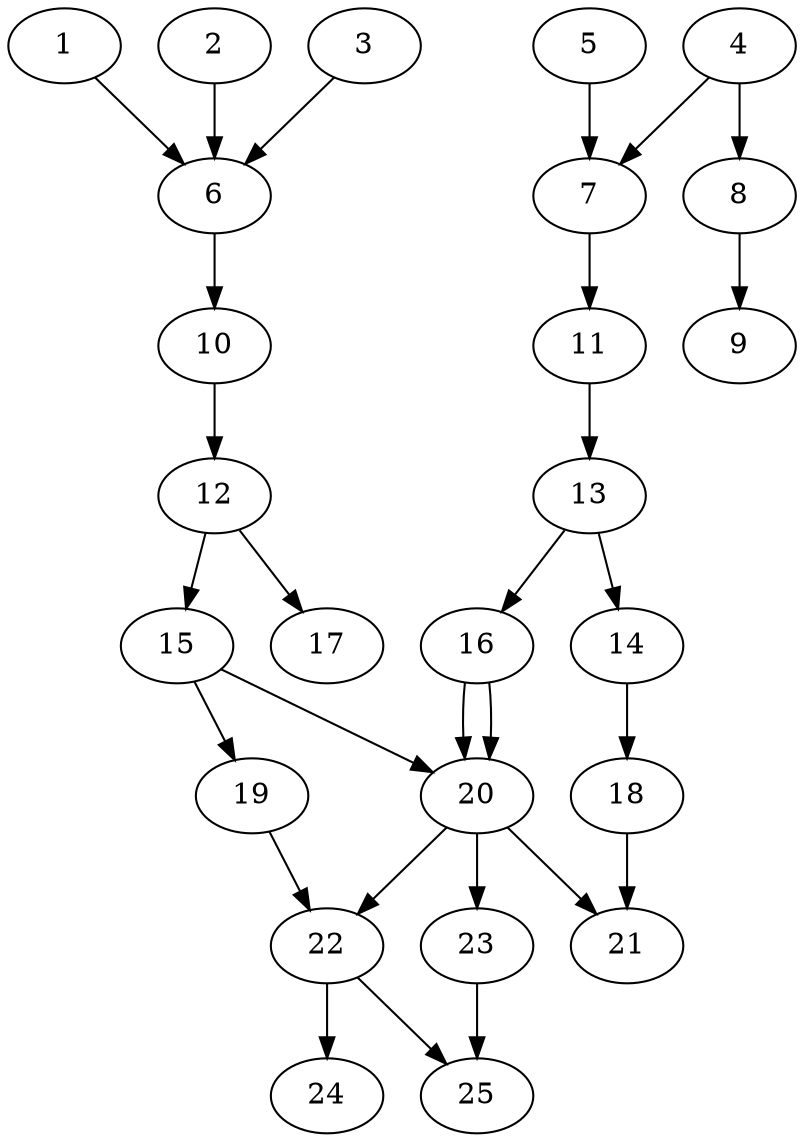 // DAG automatically generated by daggen at Thu Oct  3 14:00:39 2019
// ./daggen --dot -n 25 --ccr 0.5 --fat 0.5 --regular 0.7 --density 0.6 --mindata 5242880 --maxdata 52428800 
digraph G {
  1 [size="38995968", alpha="0.03", expect_size="19497984"] 
  1 -> 6 [size ="19497984"]
  2 [size="29718528", alpha="0.08", expect_size="14859264"] 
  2 -> 6 [size ="14859264"]
  3 [size="35684352", alpha="0.17", expect_size="17842176"] 
  3 -> 6 [size ="17842176"]
  4 [size="11272192", alpha="0.09", expect_size="5636096"] 
  4 -> 7 [size ="5636096"]
  4 -> 8 [size ="5636096"]
  5 [size="49166336", alpha="0.10", expect_size="24583168"] 
  5 -> 7 [size ="24583168"]
  6 [size="85194752", alpha="0.17", expect_size="42597376"] 
  6 -> 10 [size ="42597376"]
  7 [size="96946176", alpha="0.12", expect_size="48473088"] 
  7 -> 11 [size ="48473088"]
  8 [size="49225728", alpha="0.12", expect_size="24612864"] 
  8 -> 9 [size ="24612864"]
  9 [size="93927424", alpha="0.14", expect_size="46963712"] 
  10 [size="77164544", alpha="0.02", expect_size="38582272"] 
  10 -> 12 [size ="38582272"]
  11 [size="25073664", alpha="0.14", expect_size="12536832"] 
  11 -> 13 [size ="12536832"]
  12 [size="39297024", alpha="0.20", expect_size="19648512"] 
  12 -> 15 [size ="19648512"]
  12 -> 17 [size ="19648512"]
  13 [size="78641152", alpha="0.17", expect_size="39320576"] 
  13 -> 14 [size ="39320576"]
  13 -> 16 [size ="39320576"]
  14 [size="62554112", alpha="0.04", expect_size="31277056"] 
  14 -> 18 [size ="31277056"]
  15 [size="11292672", alpha="0.04", expect_size="5646336"] 
  15 -> 19 [size ="5646336"]
  15 -> 20 [size ="5646336"]
  16 [size="58609664", alpha="0.17", expect_size="29304832"] 
  16 -> 20 [size ="29304832"]
  16 -> 20 [size ="29304832"]
  17 [size="44259328", alpha="0.06", expect_size="22129664"] 
  18 [size="101900288", alpha="0.04", expect_size="50950144"] 
  18 -> 21 [size ="50950144"]
  19 [size="64325632", alpha="0.10", expect_size="32162816"] 
  19 -> 22 [size ="32162816"]
  20 [size="33855488", alpha="0.00", expect_size="16927744"] 
  20 -> 21 [size ="16927744"]
  20 -> 22 [size ="16927744"]
  20 -> 23 [size ="16927744"]
  21 [size="42588160", alpha="0.17", expect_size="21294080"] 
  22 [size="12187648", alpha="0.18", expect_size="6093824"] 
  22 -> 24 [size ="6093824"]
  22 -> 25 [size ="6093824"]
  23 [size="10678272", alpha="0.04", expect_size="5339136"] 
  23 -> 25 [size ="5339136"]
  24 [size="93114368", alpha="0.10", expect_size="46557184"] 
  25 [size="17809408", alpha="0.04", expect_size="8904704"] 
}
